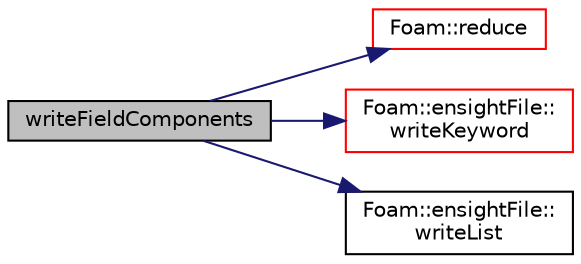 digraph "writeFieldComponents"
{
  bgcolor="transparent";
  edge [fontname="Helvetica",fontsize="10",labelfontname="Helvetica",labelfontsize="10"];
  node [fontname="Helvetica",fontsize="10",shape=record];
  rankdir="LR";
  Node1 [label="writeFieldComponents",height=0.2,width=0.4,color="black", fillcolor="grey75", style="filled" fontcolor="black"];
  Node1 -> Node2 [color="midnightblue",fontsize="10",style="solid",fontname="Helvetica"];
  Node2 [label="Foam::reduce",height=0.2,width=0.4,color="red",URL="$namespaceFoam.html#a7ffd6af4acc2eb9ba72ee296b5ecda23"];
  Node1 -> Node3 [color="midnightblue",fontsize="10",style="solid",fontname="Helvetica"];
  Node3 [label="Foam::ensightFile::\lwriteKeyword",height=0.2,width=0.4,color="red",URL="$classFoam_1_1ensightFile.html#a5031a1ab582a24b2f78854489066ded0",tooltip="Write element keyword with trailing newline, optionally with undef. "];
  Node1 -> Node4 [color="midnightblue",fontsize="10",style="solid",fontname="Helvetica"];
  Node4 [label="Foam::ensightFile::\lwriteList",height=0.2,width=0.4,color="black",URL="$classFoam_1_1ensightFile.html#a6eb80bea7ac3428a01ffaa0e5e1a634c",tooltip="Write a list of integers as float values. "];
}
